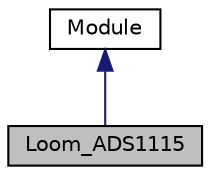 digraph "Loom_ADS1115"
{
 // LATEX_PDF_SIZE
  edge [fontname="Helvetica",fontsize="10",labelfontname="Helvetica",labelfontsize="10"];
  node [fontname="Helvetica",fontsize="10",shape=record];
  Node1 [label="Loom_ADS1115",height=0.2,width=0.4,color="black", fillcolor="grey75", style="filled", fontcolor="black",tooltip="Functionality for the ADS1115."];
  Node2 -> Node1 [dir="back",color="midnightblue",fontsize="10",style="solid",fontname="Helvetica"];
  Node2 [label="Module",height=0.2,width=0.4,color="black", fillcolor="white", style="filled",URL="$class_module.html",tooltip="General overarching interface to provide basic unified functionality."];
}
